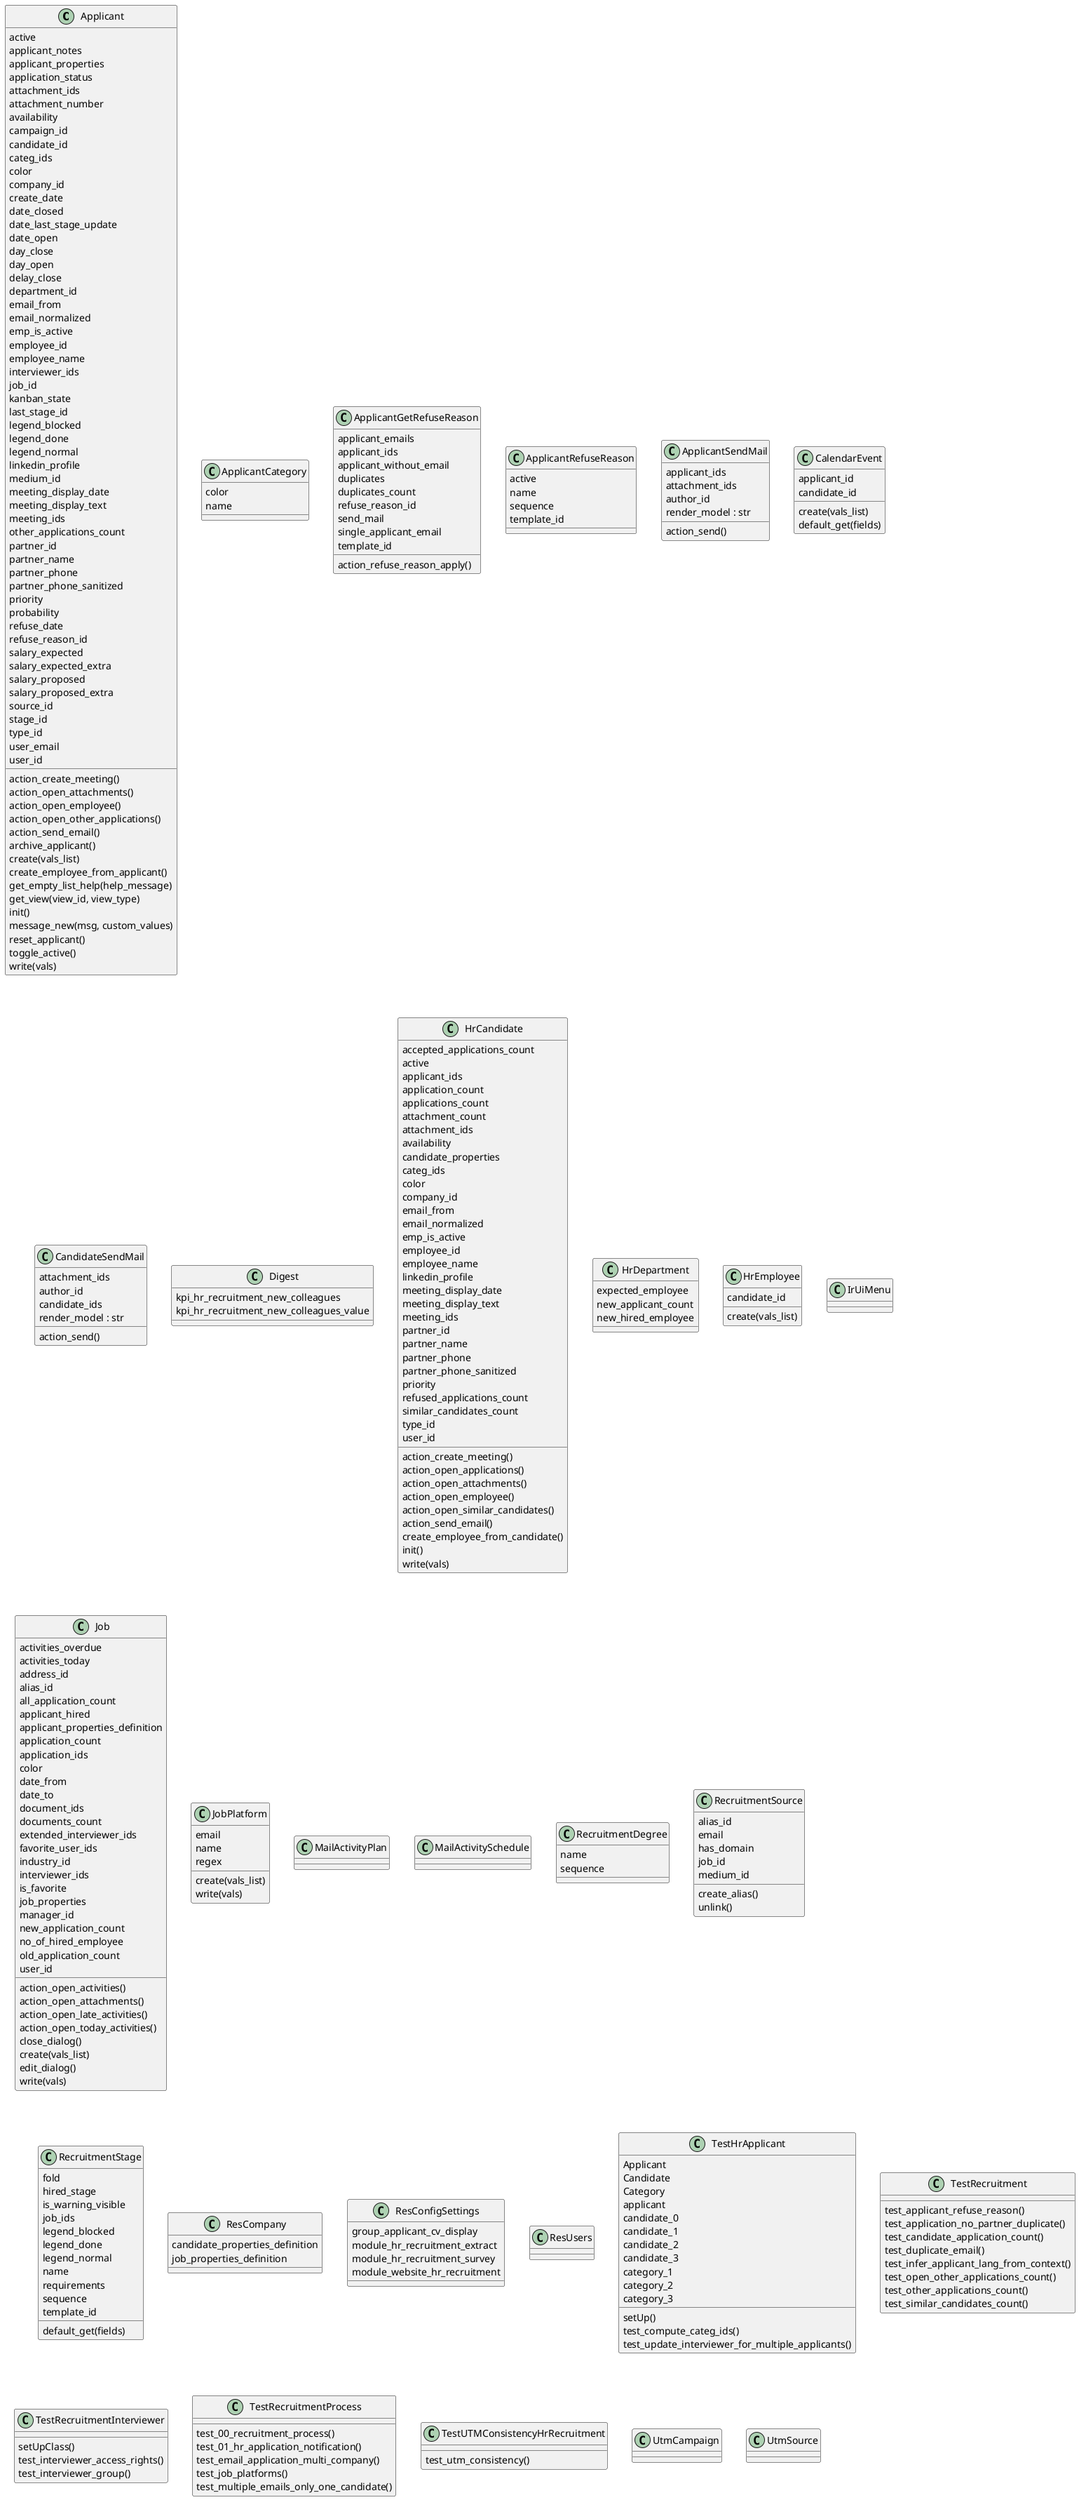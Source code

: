 @startuml classes_hr_recruitment
set namespaceSeparator none
class "Applicant" as odoo_src.odoo.addons.hr_recruitment.models.hr_applicant.Applicant {
  active
  applicant_notes
  applicant_properties
  application_status
  attachment_ids
  attachment_number
  availability
  campaign_id
  candidate_id
  categ_ids
  color
  company_id
  create_date
  date_closed
  date_last_stage_update
  date_open
  day_close
  day_open
  delay_close
  department_id
  email_from
  email_normalized
  emp_is_active
  employee_id
  employee_name
  interviewer_ids
  job_id
  kanban_state
  last_stage_id
  legend_blocked
  legend_done
  legend_normal
  linkedin_profile
  medium_id
  meeting_display_date
  meeting_display_text
  meeting_ids
  other_applications_count
  partner_id
  partner_name
  partner_phone
  partner_phone_sanitized
  priority
  probability
  refuse_date
  refuse_reason_id
  salary_expected
  salary_expected_extra
  salary_proposed
  salary_proposed_extra
  source_id
  stage_id
  type_id
  user_email
  user_id
  action_create_meeting()
  action_open_attachments()
  action_open_employee()
  action_open_other_applications()
  action_send_email()
  archive_applicant()
  create(vals_list)
  create_employee_from_applicant()
  get_empty_list_help(help_message)
  get_view(view_id, view_type)
  init()
  message_new(msg, custom_values)
  reset_applicant()
  toggle_active()
  write(vals)
}
class "ApplicantCategory" as odoo_src.odoo.addons.hr_recruitment.models.hr_applicant_category.ApplicantCategory {
  color
  name
}
class "ApplicantGetRefuseReason" as odoo_src.odoo.addons.hr_recruitment.wizard.applicant_refuse_reason.ApplicantGetRefuseReason {
  applicant_emails
  applicant_ids
  applicant_without_email
  duplicates
  duplicates_count
  refuse_reason_id
  send_mail
  single_applicant_email
  template_id
  action_refuse_reason_apply()
}
class "ApplicantRefuseReason" as odoo_src.odoo.addons.hr_recruitment.models.hr_applicant_refuse_reason.ApplicantRefuseReason {
  active
  name
  sequence
  template_id
}
class "ApplicantSendMail" as odoo_src.odoo.addons.hr_recruitment.wizard.applicant_send_mail.ApplicantSendMail {
  applicant_ids
  attachment_ids
  author_id
  render_model : str
  action_send()
}
class "CalendarEvent" as odoo_src.odoo.addons.hr_recruitment.models.calendar.CalendarEvent {
  applicant_id
  candidate_id
  create(vals_list)
  default_get(fields)
}
class "CandidateSendMail" as odoo_src.odoo.addons.hr_recruitment.wizard.candidate_send_mail.CandidateSendMail {
  attachment_ids
  author_id
  candidate_ids
  render_model : str
  action_send()
}
class "Digest" as odoo_src.odoo.addons.hr_recruitment.models.digest.Digest {
  kpi_hr_recruitment_new_colleagues
  kpi_hr_recruitment_new_colleagues_value
}
class "HrCandidate" as odoo_src.odoo.addons.hr_recruitment.models.hr_candidate.HrCandidate {
  accepted_applications_count
  active
  applicant_ids
  application_count
  applications_count
  attachment_count
  attachment_ids
  availability
  candidate_properties
  categ_ids
  color
  company_id
  email_from
  email_normalized
  emp_is_active
  employee_id
  employee_name
  linkedin_profile
  meeting_display_date
  meeting_display_text
  meeting_ids
  partner_id
  partner_name
  partner_phone
  partner_phone_sanitized
  priority
  refused_applications_count
  similar_candidates_count
  type_id
  user_id
  action_create_meeting()
  action_open_applications()
  action_open_attachments()
  action_open_employee()
  action_open_similar_candidates()
  action_send_email()
  create_employee_from_candidate()
  init()
  write(vals)
}
class "HrDepartment" as odoo_src.odoo.addons.hr_recruitment.models.hr_department.HrDepartment {
  expected_employee
  new_applicant_count
  new_hired_employee
}
class "HrEmployee" as odoo_src.odoo.addons.hr_recruitment.models.hr_employee.HrEmployee {
  candidate_id
  create(vals_list)
}
class "IrUiMenu" as odoo_src.odoo.addons.hr_recruitment.models.ir_ui_menu.IrUiMenu {
}
class "Job" as odoo_src.odoo.addons.hr_recruitment.models.hr_job.Job {
  activities_overdue
  activities_today
  address_id
  alias_id
  all_application_count
  applicant_hired
  applicant_properties_definition
  application_count
  application_ids
  color
  date_from
  date_to
  document_ids
  documents_count
  extended_interviewer_ids
  favorite_user_ids
  industry_id
  interviewer_ids
  is_favorite
  job_properties
  manager_id
  new_application_count
  no_of_hired_employee
  old_application_count
  user_id
  action_open_activities()
  action_open_attachments()
  action_open_late_activities()
  action_open_today_activities()
  close_dialog()
  create(vals_list)
  edit_dialog()
  write(vals)
}
class "JobPlatform" as odoo_src.odoo.addons.hr_recruitment.models.hr_job_platform.JobPlatform {
  email
  name
  regex
  create(vals_list)
  write(vals)
}
class "MailActivityPlan" as odoo_src.odoo.addons.hr_recruitment.models.mail_activity_plan.MailActivityPlan {
}
class "MailActivitySchedule" as odoo_src.odoo.addons.hr_recruitment.wizard.mail_activity_schedule.MailActivitySchedule {
}
class "RecruitmentDegree" as odoo_src.odoo.addons.hr_recruitment.models.hr_recruitment_degree.RecruitmentDegree {
  name
  sequence
}
class "RecruitmentSource" as odoo_src.odoo.addons.hr_recruitment.models.hr_recruitment_source.RecruitmentSource {
  alias_id
  email
  has_domain
  job_id
  medium_id
  create_alias()
  unlink()
}
class "RecruitmentStage" as odoo_src.odoo.addons.hr_recruitment.models.hr_recruitment_stage.RecruitmentStage {
  fold
  hired_stage
  is_warning_visible
  job_ids
  legend_blocked
  legend_done
  legend_normal
  name
  requirements
  sequence
  template_id
  default_get(fields)
}
class "ResCompany" as odoo_src.odoo.addons.hr_recruitment.models.res_company.ResCompany {
  candidate_properties_definition
  job_properties_definition
}
class "ResConfigSettings" as odoo_src.odoo.addons.hr_recruitment.models.res_config_settings.ResConfigSettings {
  group_applicant_cv_display
  module_hr_recruitment_extract
  module_hr_recruitment_survey
  module_website_hr_recruitment
}
class "ResUsers" as odoo_src.odoo.addons.hr_recruitment.models.res_users.ResUsers {
}
class "TestHrApplicant" as odoo_src.odoo.addons.hr_recruitment.tests.test_applicant.TestHrApplicant {
  Applicant
  Candidate
  Category
  applicant
  candidate_0
  candidate_1
  candidate_2
  candidate_3
  category_1
  category_2
  category_3
  setUp()
  test_compute_categ_ids()
  test_update_interviewer_for_multiple_applicants()
}
class "TestRecruitment" as odoo_src.odoo.addons.hr_recruitment.tests.test_recruitment.TestRecruitment {
  test_applicant_refuse_reason()
  test_application_no_partner_duplicate()
  test_candidate_application_count()
  test_duplicate_email()
  test_infer_applicant_lang_from_context()
  test_open_other_applications_count()
  test_other_applications_count()
  test_similar_candidates_count()
}
class "TestRecruitmentInterviewer" as odoo_src.odoo.addons.hr_recruitment.tests.test_recruitment_interviewer.TestRecruitmentInterviewer {
  setUpClass()
  test_interviewer_access_rights()
  test_interviewer_group()
}
class "TestRecruitmentProcess" as odoo_src.odoo.addons.hr_recruitment.tests.test_recruitment_process.TestRecruitmentProcess {
  test_00_recruitment_process()
  test_01_hr_application_notification()
  test_email_application_multi_company()
  test_job_platforms()
  test_multiple_emails_only_one_candidate()
}
class "TestUTMConsistencyHrRecruitment" as odoo_src.odoo.addons.hr_recruitment.tests.test_utm.TestUTMConsistencyHrRecruitment {
  test_utm_consistency()
}
class "UtmCampaign" as odoo_src.odoo.addons.hr_recruitment.models.utm_campaign.UtmCampaign {
}
class "UtmSource" as odoo_src.odoo.addons.hr_recruitment.models.utm_source.UtmSource {
}
@enduml
